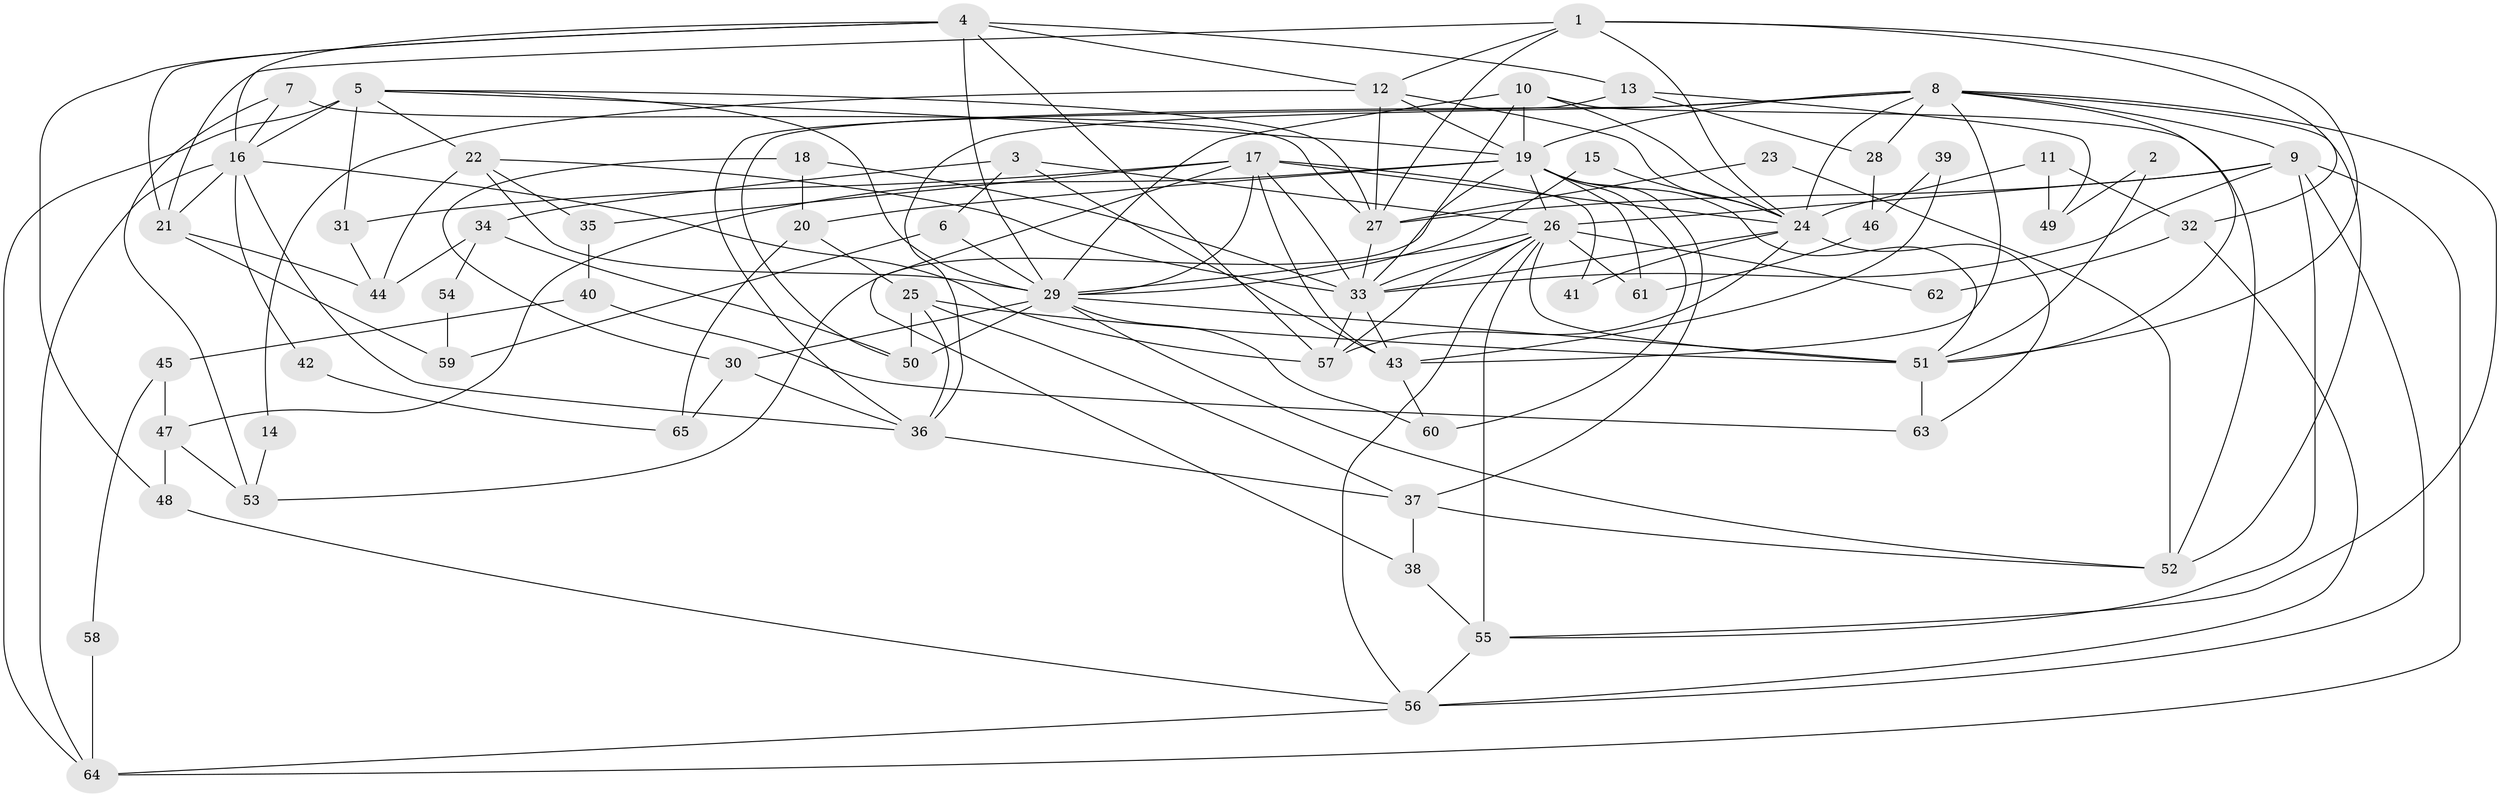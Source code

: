 // original degree distribution, {6: 0.10476190476190476, 2: 0.1523809523809524, 4: 0.2857142857142857, 3: 0.23809523809523808, 5: 0.17142857142857143, 8: 0.01904761904761905, 7: 0.02857142857142857}
// Generated by graph-tools (version 1.1) at 2025/51/03/04/25 22:51:17]
// undirected, 65 vertices, 154 edges
graph export_dot {
  node [color=gray90,style=filled];
  1;
  2;
  3;
  4;
  5;
  6;
  7;
  8;
  9;
  10;
  11;
  12;
  13;
  14;
  15;
  16;
  17;
  18;
  19;
  20;
  21;
  22;
  23;
  24;
  25;
  26;
  27;
  28;
  29;
  30;
  31;
  32;
  33;
  34;
  35;
  36;
  37;
  38;
  39;
  40;
  41;
  42;
  43;
  44;
  45;
  46;
  47;
  48;
  49;
  50;
  51;
  52;
  53;
  54;
  55;
  56;
  57;
  58;
  59;
  60;
  61;
  62;
  63;
  64;
  65;
  1 -- 12 [weight=1.0];
  1 -- 21 [weight=1.0];
  1 -- 24 [weight=1.0];
  1 -- 27 [weight=1.0];
  1 -- 32 [weight=1.0];
  1 -- 51 [weight=1.0];
  2 -- 49 [weight=1.0];
  2 -- 51 [weight=1.0];
  3 -- 6 [weight=1.0];
  3 -- 26 [weight=1.0];
  3 -- 34 [weight=1.0];
  3 -- 43 [weight=1.0];
  4 -- 12 [weight=1.0];
  4 -- 13 [weight=1.0];
  4 -- 16 [weight=2.0];
  4 -- 21 [weight=1.0];
  4 -- 29 [weight=2.0];
  4 -- 48 [weight=1.0];
  4 -- 57 [weight=1.0];
  5 -- 16 [weight=2.0];
  5 -- 19 [weight=1.0];
  5 -- 22 [weight=2.0];
  5 -- 27 [weight=1.0];
  5 -- 29 [weight=1.0];
  5 -- 31 [weight=3.0];
  5 -- 64 [weight=1.0];
  6 -- 29 [weight=2.0];
  6 -- 59 [weight=1.0];
  7 -- 16 [weight=1.0];
  7 -- 27 [weight=1.0];
  7 -- 53 [weight=1.0];
  8 -- 9 [weight=1.0];
  8 -- 19 [weight=1.0];
  8 -- 24 [weight=1.0];
  8 -- 28 [weight=1.0];
  8 -- 36 [weight=1.0];
  8 -- 43 [weight=1.0];
  8 -- 50 [weight=1.0];
  8 -- 51 [weight=1.0];
  8 -- 52 [weight=1.0];
  8 -- 55 [weight=1.0];
  9 -- 26 [weight=1.0];
  9 -- 27 [weight=1.0];
  9 -- 33 [weight=1.0];
  9 -- 55 [weight=1.0];
  9 -- 56 [weight=1.0];
  9 -- 64 [weight=1.0];
  10 -- 19 [weight=1.0];
  10 -- 24 [weight=1.0];
  10 -- 29 [weight=1.0];
  10 -- 33 [weight=1.0];
  10 -- 52 [weight=1.0];
  11 -- 24 [weight=1.0];
  11 -- 32 [weight=1.0];
  11 -- 49 [weight=1.0];
  12 -- 14 [weight=1.0];
  12 -- 19 [weight=1.0];
  12 -- 24 [weight=1.0];
  12 -- 27 [weight=1.0];
  13 -- 28 [weight=1.0];
  13 -- 36 [weight=1.0];
  13 -- 49 [weight=1.0];
  14 -- 53 [weight=1.0];
  15 -- 24 [weight=1.0];
  15 -- 29 [weight=1.0];
  16 -- 21 [weight=1.0];
  16 -- 36 [weight=1.0];
  16 -- 42 [weight=1.0];
  16 -- 57 [weight=1.0];
  16 -- 64 [weight=1.0];
  17 -- 24 [weight=1.0];
  17 -- 29 [weight=1.0];
  17 -- 31 [weight=1.0];
  17 -- 33 [weight=1.0];
  17 -- 35 [weight=1.0];
  17 -- 38 [weight=1.0];
  17 -- 41 [weight=1.0];
  17 -- 43 [weight=1.0];
  18 -- 20 [weight=1.0];
  18 -- 30 [weight=1.0];
  18 -- 33 [weight=1.0];
  19 -- 20 [weight=1.0];
  19 -- 26 [weight=2.0];
  19 -- 37 [weight=1.0];
  19 -- 47 [weight=1.0];
  19 -- 51 [weight=1.0];
  19 -- 53 [weight=1.0];
  19 -- 60 [weight=1.0];
  19 -- 61 [weight=2.0];
  20 -- 25 [weight=1.0];
  20 -- 65 [weight=1.0];
  21 -- 44 [weight=1.0];
  21 -- 59 [weight=1.0];
  22 -- 29 [weight=1.0];
  22 -- 33 [weight=1.0];
  22 -- 35 [weight=1.0];
  22 -- 44 [weight=1.0];
  23 -- 27 [weight=1.0];
  23 -- 52 [weight=1.0];
  24 -- 33 [weight=1.0];
  24 -- 41 [weight=1.0];
  24 -- 57 [weight=1.0];
  24 -- 63 [weight=1.0];
  25 -- 36 [weight=1.0];
  25 -- 37 [weight=1.0];
  25 -- 50 [weight=1.0];
  25 -- 51 [weight=1.0];
  26 -- 29 [weight=1.0];
  26 -- 33 [weight=2.0];
  26 -- 51 [weight=1.0];
  26 -- 55 [weight=1.0];
  26 -- 56 [weight=1.0];
  26 -- 57 [weight=1.0];
  26 -- 61 [weight=1.0];
  26 -- 62 [weight=1.0];
  27 -- 33 [weight=1.0];
  28 -- 46 [weight=1.0];
  29 -- 30 [weight=2.0];
  29 -- 50 [weight=1.0];
  29 -- 51 [weight=2.0];
  29 -- 52 [weight=1.0];
  29 -- 60 [weight=1.0];
  30 -- 36 [weight=1.0];
  30 -- 65 [weight=1.0];
  31 -- 44 [weight=1.0];
  32 -- 56 [weight=1.0];
  32 -- 62 [weight=1.0];
  33 -- 43 [weight=1.0];
  33 -- 57 [weight=1.0];
  34 -- 44 [weight=1.0];
  34 -- 50 [weight=1.0];
  34 -- 54 [weight=1.0];
  35 -- 40 [weight=1.0];
  36 -- 37 [weight=1.0];
  37 -- 38 [weight=1.0];
  37 -- 52 [weight=1.0];
  38 -- 55 [weight=1.0];
  39 -- 43 [weight=1.0];
  39 -- 46 [weight=1.0];
  40 -- 45 [weight=1.0];
  40 -- 63 [weight=1.0];
  42 -- 65 [weight=1.0];
  43 -- 60 [weight=1.0];
  45 -- 47 [weight=1.0];
  45 -- 58 [weight=1.0];
  46 -- 61 [weight=1.0];
  47 -- 48 [weight=1.0];
  47 -- 53 [weight=1.0];
  48 -- 56 [weight=1.0];
  51 -- 63 [weight=1.0];
  54 -- 59 [weight=1.0];
  55 -- 56 [weight=1.0];
  56 -- 64 [weight=1.0];
  58 -- 64 [weight=1.0];
}
